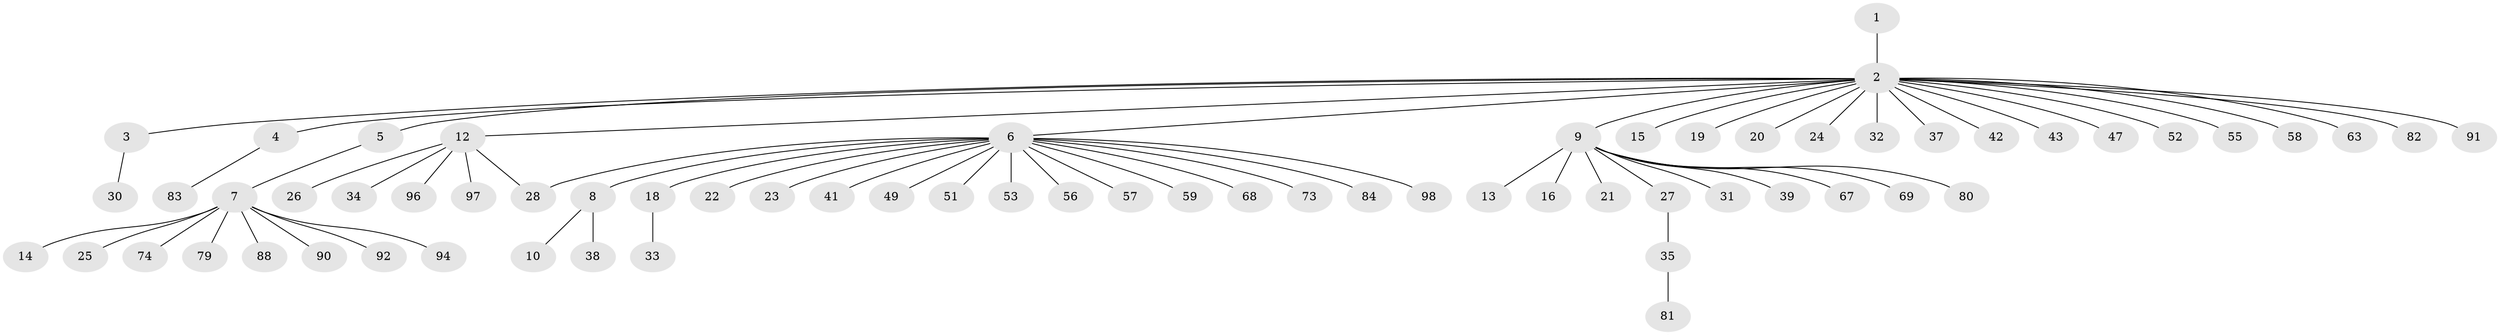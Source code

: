 // original degree distribution, {1: 0.7040816326530612, 22: 0.01020408163265306, 2: 0.14285714285714285, 17: 0.01020408163265306, 9: 0.01020408163265306, 4: 0.030612244897959183, 7: 0.02040816326530612, 5: 0.02040816326530612, 3: 0.05102040816326531}
// Generated by graph-tools (version 1.1) at 2025/18/03/04/25 18:18:05]
// undirected, 68 vertices, 68 edges
graph export_dot {
graph [start="1"]
  node [color=gray90,style=filled];
  1;
  2;
  3;
  4;
  5;
  6;
  7;
  8 [super="+61"];
  9 [super="+11"];
  10;
  12 [super="+36"];
  13;
  14;
  15;
  16 [super="+46+17"];
  18 [super="+86+29"];
  19;
  20;
  21 [super="+62"];
  22 [super="+71"];
  23;
  24;
  25;
  26 [super="+76+66"];
  27 [super="+45+44"];
  28;
  30 [super="+75"];
  31;
  32;
  33 [super="+87"];
  34 [super="+60"];
  35;
  37;
  38;
  39;
  41;
  42;
  43;
  47 [super="+48"];
  49;
  51;
  52;
  53 [super="+64+89"];
  55;
  56;
  57;
  58;
  59 [super="+95"];
  63;
  67;
  68;
  69;
  73;
  74;
  79;
  80;
  81;
  82 [super="+93"];
  83;
  84;
  88;
  90;
  91;
  92;
  94;
  96;
  97;
  98;
  1 -- 2;
  2 -- 3;
  2 -- 4;
  2 -- 5;
  2 -- 6;
  2 -- 9;
  2 -- 12;
  2 -- 15;
  2 -- 19;
  2 -- 20;
  2 -- 24;
  2 -- 32;
  2 -- 37;
  2 -- 42;
  2 -- 43;
  2 -- 47;
  2 -- 52;
  2 -- 55;
  2 -- 58;
  2 -- 63;
  2 -- 82;
  2 -- 91;
  3 -- 30;
  4 -- 83;
  5 -- 7;
  6 -- 8;
  6 -- 18;
  6 -- 22;
  6 -- 23;
  6 -- 28;
  6 -- 41;
  6 -- 49;
  6 -- 51;
  6 -- 53;
  6 -- 56;
  6 -- 57;
  6 -- 59;
  6 -- 68;
  6 -- 73;
  6 -- 84;
  6 -- 98;
  7 -- 14;
  7 -- 25;
  7 -- 74;
  7 -- 79;
  7 -- 88;
  7 -- 90;
  7 -- 92;
  7 -- 94;
  8 -- 10;
  8 -- 38;
  9 -- 13;
  9 -- 16;
  9 -- 21;
  9 -- 39;
  9 -- 67;
  9 -- 80;
  9 -- 69;
  9 -- 27;
  9 -- 31;
  12 -- 26;
  12 -- 28;
  12 -- 34;
  12 -- 96;
  12 -- 97;
  18 -- 33;
  27 -- 35;
  35 -- 81;
}
